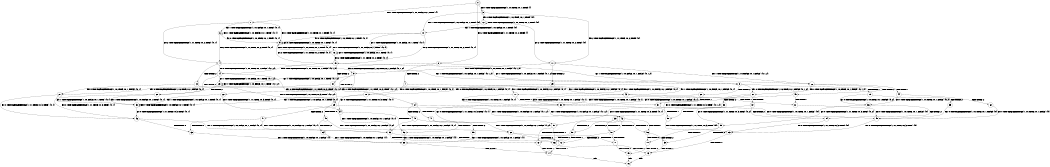 digraph BCG {
size = "7, 10.5";
center = TRUE;
node [shape = circle];
0 [peripheries = 2];
0 -> 1 [label = "EX !1 !ATOMIC_EXCH_BRANCH (1, +0, FALSE, +0, 1, TRUE) !{}"];
0 -> 2 [label = "EX !2 !ATOMIC_EXCH_BRANCH (1, +1, TRUE, +0, 2, TRUE) !{}"];
0 -> 3 [label = "EX !0 !ATOMIC_EXCH_BRANCH (1, +0, TRUE, +0, 1, TRUE) !{}"];
1 -> 4 [label = "EX !2 !ATOMIC_EXCH_BRANCH (1, +1, TRUE, +0, 2, TRUE) !{0, 1}"];
1 -> 5 [label = "EX !0 !ATOMIC_EXCH_BRANCH (1, +0, TRUE, +0, 1, TRUE) !{0, 1}"];
1 -> 6 [label = "EX !1 !ATOMIC_EXCH_BRANCH (1, +0, FALSE, +0, 1, TRUE) !{0, 1}"];
2 -> 7 [label = "TERMINATE !2"];
2 -> 8 [label = "EX !1 !ATOMIC_EXCH_BRANCH (1, +0, FALSE, +0, 1, FALSE) !{0, 1, 2}"];
2 -> 9 [label = "EX !0 !ATOMIC_EXCH_BRANCH (1, +0, TRUE, +0, 1, FALSE) !{0, 1, 2}"];
3 -> 10 [label = "EX !1 !ATOMIC_EXCH_BRANCH (1, +0, FALSE, +0, 1, TRUE) !{0}"];
3 -> 11 [label = "EX !2 !ATOMIC_EXCH_BRANCH (1, +1, TRUE, +0, 2, TRUE) !{0}"];
3 -> 12 [label = "EX !0 !ATOMIC_EXCH_BRANCH (1, +0, TRUE, +0, 1, TRUE) !{0}"];
4 -> 13 [label = "TERMINATE !2"];
4 -> 14 [label = "EX !0 !ATOMIC_EXCH_BRANCH (1, +0, TRUE, +0, 1, FALSE) !{0, 1, 2}"];
4 -> 8 [label = "EX !1 !ATOMIC_EXCH_BRANCH (1, +0, FALSE, +0, 1, FALSE) !{0, 1, 2}"];
5 -> 15 [label = "EX !2 !ATOMIC_EXCH_BRANCH (1, +1, TRUE, +0, 2, TRUE) !{0, 1}"];
5 -> 16 [label = "EX !1 !ATOMIC_EXCH_BRANCH (1, +0, FALSE, +0, 1, TRUE) !{0, 1}"];
5 -> 5 [label = "EX !0 !ATOMIC_EXCH_BRANCH (1, +0, TRUE, +0, 1, TRUE) !{0, 1}"];
6 -> 4 [label = "EX !2 !ATOMIC_EXCH_BRANCH (1, +1, TRUE, +0, 2, TRUE) !{0, 1}"];
6 -> 5 [label = "EX !0 !ATOMIC_EXCH_BRANCH (1, +0, TRUE, +0, 1, TRUE) !{0, 1}"];
6 -> 6 [label = "EX !1 !ATOMIC_EXCH_BRANCH (1, +0, FALSE, +0, 1, TRUE) !{0, 1}"];
7 -> 17 [label = "EX !1 !ATOMIC_EXCH_BRANCH (1, +0, FALSE, +0, 1, FALSE) !{0, 1}"];
7 -> 18 [label = "EX !0 !ATOMIC_EXCH_BRANCH (1, +0, TRUE, +0, 1, FALSE) !{0, 1}"];
8 -> 19 [label = "TERMINATE !1"];
8 -> 20 [label = "TERMINATE !2"];
8 -> 21 [label = "EX !0 !ATOMIC_EXCH_BRANCH (1, +0, TRUE, +0, 1, FALSE) !{0, 1, 2}"];
9 -> 22 [label = "TERMINATE !2"];
9 -> 23 [label = "EX !1 !ATOMIC_EXCH_BRANCH (1, +0, FALSE, +0, 1, TRUE) !{0, 1, 2}"];
9 -> 24 [label = "EX !0 !ATOMIC_EXCH_BRANCH (1, +1, TRUE, +0, 3, TRUE) !{0, 1, 2}"];
10 -> 15 [label = "EX !2 !ATOMIC_EXCH_BRANCH (1, +1, TRUE, +0, 2, TRUE) !{0, 1}"];
10 -> 16 [label = "EX !1 !ATOMIC_EXCH_BRANCH (1, +0, FALSE, +0, 1, TRUE) !{0, 1}"];
10 -> 5 [label = "EX !0 !ATOMIC_EXCH_BRANCH (1, +0, TRUE, +0, 1, TRUE) !{0, 1}"];
11 -> 25 [label = "TERMINATE !2"];
11 -> 26 [label = "EX !1 !ATOMIC_EXCH_BRANCH (1, +0, FALSE, +0, 1, FALSE) !{0, 1, 2}"];
11 -> 9 [label = "EX !0 !ATOMIC_EXCH_BRANCH (1, +0, TRUE, +0, 1, FALSE) !{0, 1, 2}"];
12 -> 10 [label = "EX !1 !ATOMIC_EXCH_BRANCH (1, +0, FALSE, +0, 1, TRUE) !{0}"];
12 -> 11 [label = "EX !2 !ATOMIC_EXCH_BRANCH (1, +1, TRUE, +0, 2, TRUE) !{0}"];
12 -> 12 [label = "EX !0 !ATOMIC_EXCH_BRANCH (1, +0, TRUE, +0, 1, TRUE) !{0}"];
13 -> 27 [label = "EX !0 !ATOMIC_EXCH_BRANCH (1, +0, TRUE, +0, 1, FALSE) !{0, 1}"];
13 -> 17 [label = "EX !1 !ATOMIC_EXCH_BRANCH (1, +0, FALSE, +0, 1, FALSE) !{0, 1}"];
14 -> 28 [label = "TERMINATE !2"];
14 -> 23 [label = "EX !1 !ATOMIC_EXCH_BRANCH (1, +0, FALSE, +0, 1, TRUE) !{0, 1, 2}"];
14 -> 29 [label = "EX !0 !ATOMIC_EXCH_BRANCH (1, +1, TRUE, +0, 3, TRUE) !{0, 1, 2}"];
15 -> 30 [label = "TERMINATE !2"];
15 -> 26 [label = "EX !1 !ATOMIC_EXCH_BRANCH (1, +0, FALSE, +0, 1, FALSE) !{0, 1, 2}"];
15 -> 14 [label = "EX !0 !ATOMIC_EXCH_BRANCH (1, +0, TRUE, +0, 1, FALSE) !{0, 1, 2}"];
16 -> 15 [label = "EX !2 !ATOMIC_EXCH_BRANCH (1, +1, TRUE, +0, 2, TRUE) !{0, 1}"];
16 -> 16 [label = "EX !1 !ATOMIC_EXCH_BRANCH (1, +0, FALSE, +0, 1, TRUE) !{0, 1}"];
16 -> 5 [label = "EX !0 !ATOMIC_EXCH_BRANCH (1, +0, TRUE, +0, 1, TRUE) !{0, 1}"];
17 -> 31 [label = "TERMINATE !1"];
17 -> 32 [label = "EX !0 !ATOMIC_EXCH_BRANCH (1, +0, TRUE, +0, 1, FALSE) !{0, 1}"];
18 -> 33 [label = "EX !1 !ATOMIC_EXCH_BRANCH (1, +0, FALSE, +0, 1, TRUE) !{0, 1}"];
18 -> 34 [label = "EX !0 !ATOMIC_EXCH_BRANCH (1, +1, TRUE, +0, 3, TRUE) !{0, 1}"];
19 -> 35 [label = "TERMINATE !2"];
19 -> 36 [label = "EX !0 !ATOMIC_EXCH_BRANCH (1, +0, TRUE, +0, 1, FALSE) !{0, 2}"];
20 -> 31 [label = "TERMINATE !1"];
20 -> 32 [label = "EX !0 !ATOMIC_EXCH_BRANCH (1, +0, TRUE, +0, 1, FALSE) !{0, 1}"];
21 -> 37 [label = "TERMINATE !1"];
21 -> 38 [label = "TERMINATE !2"];
21 -> 39 [label = "EX !0 !ATOMIC_EXCH_BRANCH (1, +1, TRUE, +0, 3, TRUE) !{0, 1, 2}"];
22 -> 33 [label = "EX !1 !ATOMIC_EXCH_BRANCH (1, +0, FALSE, +0, 1, TRUE) !{0, 1}"];
22 -> 34 [label = "EX !0 !ATOMIC_EXCH_BRANCH (1, +1, TRUE, +0, 3, TRUE) !{0, 1}"];
23 -> 28 [label = "TERMINATE !2"];
23 -> 23 [label = "EX !1 !ATOMIC_EXCH_BRANCH (1, +0, FALSE, +0, 1, TRUE) !{0, 1, 2}"];
23 -> 29 [label = "EX !0 !ATOMIC_EXCH_BRANCH (1, +1, TRUE, +0, 3, TRUE) !{0, 1, 2}"];
24 -> 40 [label = "TERMINATE !2"];
24 -> 41 [label = "TERMINATE !0"];
24 -> 42 [label = "EX !1 !ATOMIC_EXCH_BRANCH (1, +0, FALSE, +0, 1, FALSE) !{0, 1, 2}"];
25 -> 43 [label = "EX !1 !ATOMIC_EXCH_BRANCH (1, +0, FALSE, +0, 1, FALSE) !{0, 1}"];
25 -> 18 [label = "EX !0 !ATOMIC_EXCH_BRANCH (1, +0, TRUE, +0, 1, FALSE) !{0, 1}"];
26 -> 44 [label = "TERMINATE !1"];
26 -> 45 [label = "TERMINATE !2"];
26 -> 21 [label = "EX !0 !ATOMIC_EXCH_BRANCH (1, +0, TRUE, +0, 1, FALSE) !{0, 1, 2}"];
27 -> 33 [label = "EX !1 !ATOMIC_EXCH_BRANCH (1, +0, FALSE, +0, 1, TRUE) !{0, 1}"];
27 -> 46 [label = "EX !0 !ATOMIC_EXCH_BRANCH (1, +1, TRUE, +0, 3, TRUE) !{0, 1}"];
28 -> 33 [label = "EX !1 !ATOMIC_EXCH_BRANCH (1, +0, FALSE, +0, 1, TRUE) !{0, 1}"];
28 -> 46 [label = "EX !0 !ATOMIC_EXCH_BRANCH (1, +1, TRUE, +0, 3, TRUE) !{0, 1}"];
29 -> 47 [label = "TERMINATE !2"];
29 -> 48 [label = "TERMINATE !0"];
29 -> 42 [label = "EX !1 !ATOMIC_EXCH_BRANCH (1, +0, FALSE, +0, 1, FALSE) !{0, 1, 2}"];
30 -> 43 [label = "EX !1 !ATOMIC_EXCH_BRANCH (1, +0, FALSE, +0, 1, FALSE) !{0, 1}"];
30 -> 27 [label = "EX !0 !ATOMIC_EXCH_BRANCH (1, +0, TRUE, +0, 1, FALSE) !{0, 1}"];
31 -> 49 [label = "EX !0 !ATOMIC_EXCH_BRANCH (1, +0, TRUE, +0, 1, FALSE) !{0}"];
32 -> 50 [label = "TERMINATE !1"];
32 -> 51 [label = "EX !0 !ATOMIC_EXCH_BRANCH (1, +1, TRUE, +0, 3, TRUE) !{0, 1}"];
33 -> 33 [label = "EX !1 !ATOMIC_EXCH_BRANCH (1, +0, FALSE, +0, 1, TRUE) !{0, 1}"];
33 -> 46 [label = "EX !0 !ATOMIC_EXCH_BRANCH (1, +1, TRUE, +0, 3, TRUE) !{0, 1}"];
34 -> 52 [label = "TERMINATE !0"];
34 -> 53 [label = "EX !1 !ATOMIC_EXCH_BRANCH (1, +0, FALSE, +0, 1, FALSE) !{0, 1}"];
35 -> 49 [label = "EX !0 !ATOMIC_EXCH_BRANCH (1, +0, TRUE, +0, 1, FALSE) !{0}"];
36 -> 54 [label = "TERMINATE !2"];
36 -> 55 [label = "EX !0 !ATOMIC_EXCH_BRANCH (1, +1, TRUE, +0, 3, TRUE) !{0, 2}"];
37 -> 54 [label = "TERMINATE !2"];
37 -> 55 [label = "EX !0 !ATOMIC_EXCH_BRANCH (1, +1, TRUE, +0, 3, TRUE) !{0, 2}"];
38 -> 50 [label = "TERMINATE !1"];
38 -> 51 [label = "EX !0 !ATOMIC_EXCH_BRANCH (1, +1, TRUE, +0, 3, TRUE) !{0, 1}"];
39 -> 56 [label = "TERMINATE !1"];
39 -> 57 [label = "TERMINATE !2"];
39 -> 58 [label = "TERMINATE !0"];
40 -> 52 [label = "TERMINATE !0"];
40 -> 53 [label = "EX !1 !ATOMIC_EXCH_BRANCH (1, +0, FALSE, +0, 1, FALSE) !{0, 1}"];
41 -> 59 [label = "TERMINATE !2"];
41 -> 60 [label = "EX !1 !ATOMIC_EXCH_BRANCH (1, +0, FALSE, +0, 1, FALSE) !{1, 2}"];
42 -> 56 [label = "TERMINATE !1"];
42 -> 57 [label = "TERMINATE !2"];
42 -> 58 [label = "TERMINATE !0"];
43 -> 61 [label = "TERMINATE !1"];
43 -> 32 [label = "EX !0 !ATOMIC_EXCH_BRANCH (1, +0, TRUE, +0, 1, FALSE) !{0, 1}"];
44 -> 62 [label = "TERMINATE !2"];
44 -> 36 [label = "EX !0 !ATOMIC_EXCH_BRANCH (1, +0, TRUE, +0, 1, FALSE) !{0, 2}"];
45 -> 61 [label = "TERMINATE !1"];
45 -> 32 [label = "EX !0 !ATOMIC_EXCH_BRANCH (1, +0, TRUE, +0, 1, FALSE) !{0, 1}"];
46 -> 63 [label = "TERMINATE !0"];
46 -> 53 [label = "EX !1 !ATOMIC_EXCH_BRANCH (1, +0, FALSE, +0, 1, FALSE) !{0, 1}"];
47 -> 63 [label = "TERMINATE !0"];
47 -> 53 [label = "EX !1 !ATOMIC_EXCH_BRANCH (1, +0, FALSE, +0, 1, FALSE) !{0, 1}"];
48 -> 64 [label = "TERMINATE !2"];
48 -> 60 [label = "EX !1 !ATOMIC_EXCH_BRANCH (1, +0, FALSE, +0, 1, FALSE) !{1, 2}"];
49 -> 65 [label = "EX !0 !ATOMIC_EXCH_BRANCH (1, +1, TRUE, +0, 3, TRUE) !{0}"];
50 -> 65 [label = "EX !0 !ATOMIC_EXCH_BRANCH (1, +1, TRUE, +0, 3, TRUE) !{0}"];
51 -> 66 [label = "TERMINATE !1"];
51 -> 67 [label = "TERMINATE !0"];
52 -> 68 [label = "EX !1 !ATOMIC_EXCH_BRANCH (1, +0, FALSE, +0, 1, FALSE) !{1}"];
53 -> 66 [label = "TERMINATE !1"];
53 -> 67 [label = "TERMINATE !0"];
54 -> 65 [label = "EX !0 !ATOMIC_EXCH_BRANCH (1, +1, TRUE, +0, 3, TRUE) !{0}"];
55 -> 69 [label = "TERMINATE !2"];
55 -> 70 [label = "TERMINATE !0"];
56 -> 69 [label = "TERMINATE !2"];
56 -> 70 [label = "TERMINATE !0"];
57 -> 66 [label = "TERMINATE !1"];
57 -> 67 [label = "TERMINATE !0"];
58 -> 71 [label = "TERMINATE !1"];
58 -> 72 [label = "TERMINATE !2"];
59 -> 68 [label = "EX !1 !ATOMIC_EXCH_BRANCH (1, +0, FALSE, +0, 1, FALSE) !{1}"];
60 -> 71 [label = "TERMINATE !1"];
60 -> 72 [label = "TERMINATE !2"];
61 -> 49 [label = "EX !0 !ATOMIC_EXCH_BRANCH (1, +0, TRUE, +0, 1, FALSE) !{0}"];
62 -> 49 [label = "EX !0 !ATOMIC_EXCH_BRANCH (1, +0, TRUE, +0, 1, FALSE) !{0}"];
63 -> 68 [label = "EX !1 !ATOMIC_EXCH_BRANCH (1, +0, FALSE, +0, 1, FALSE) !{1}"];
64 -> 68 [label = "EX !1 !ATOMIC_EXCH_BRANCH (1, +0, FALSE, +0, 1, FALSE) !{1}"];
65 -> 73 [label = "TERMINATE !0"];
66 -> 73 [label = "TERMINATE !0"];
67 -> 74 [label = "TERMINATE !1"];
68 -> 74 [label = "TERMINATE !1"];
69 -> 73 [label = "TERMINATE !0"];
70 -> 75 [label = "TERMINATE !2"];
71 -> 75 [label = "TERMINATE !2"];
72 -> 74 [label = "TERMINATE !1"];
73 -> 76 [label = "exit"];
74 -> 76 [label = "exit"];
75 -> 76 [label = "exit"];
}

